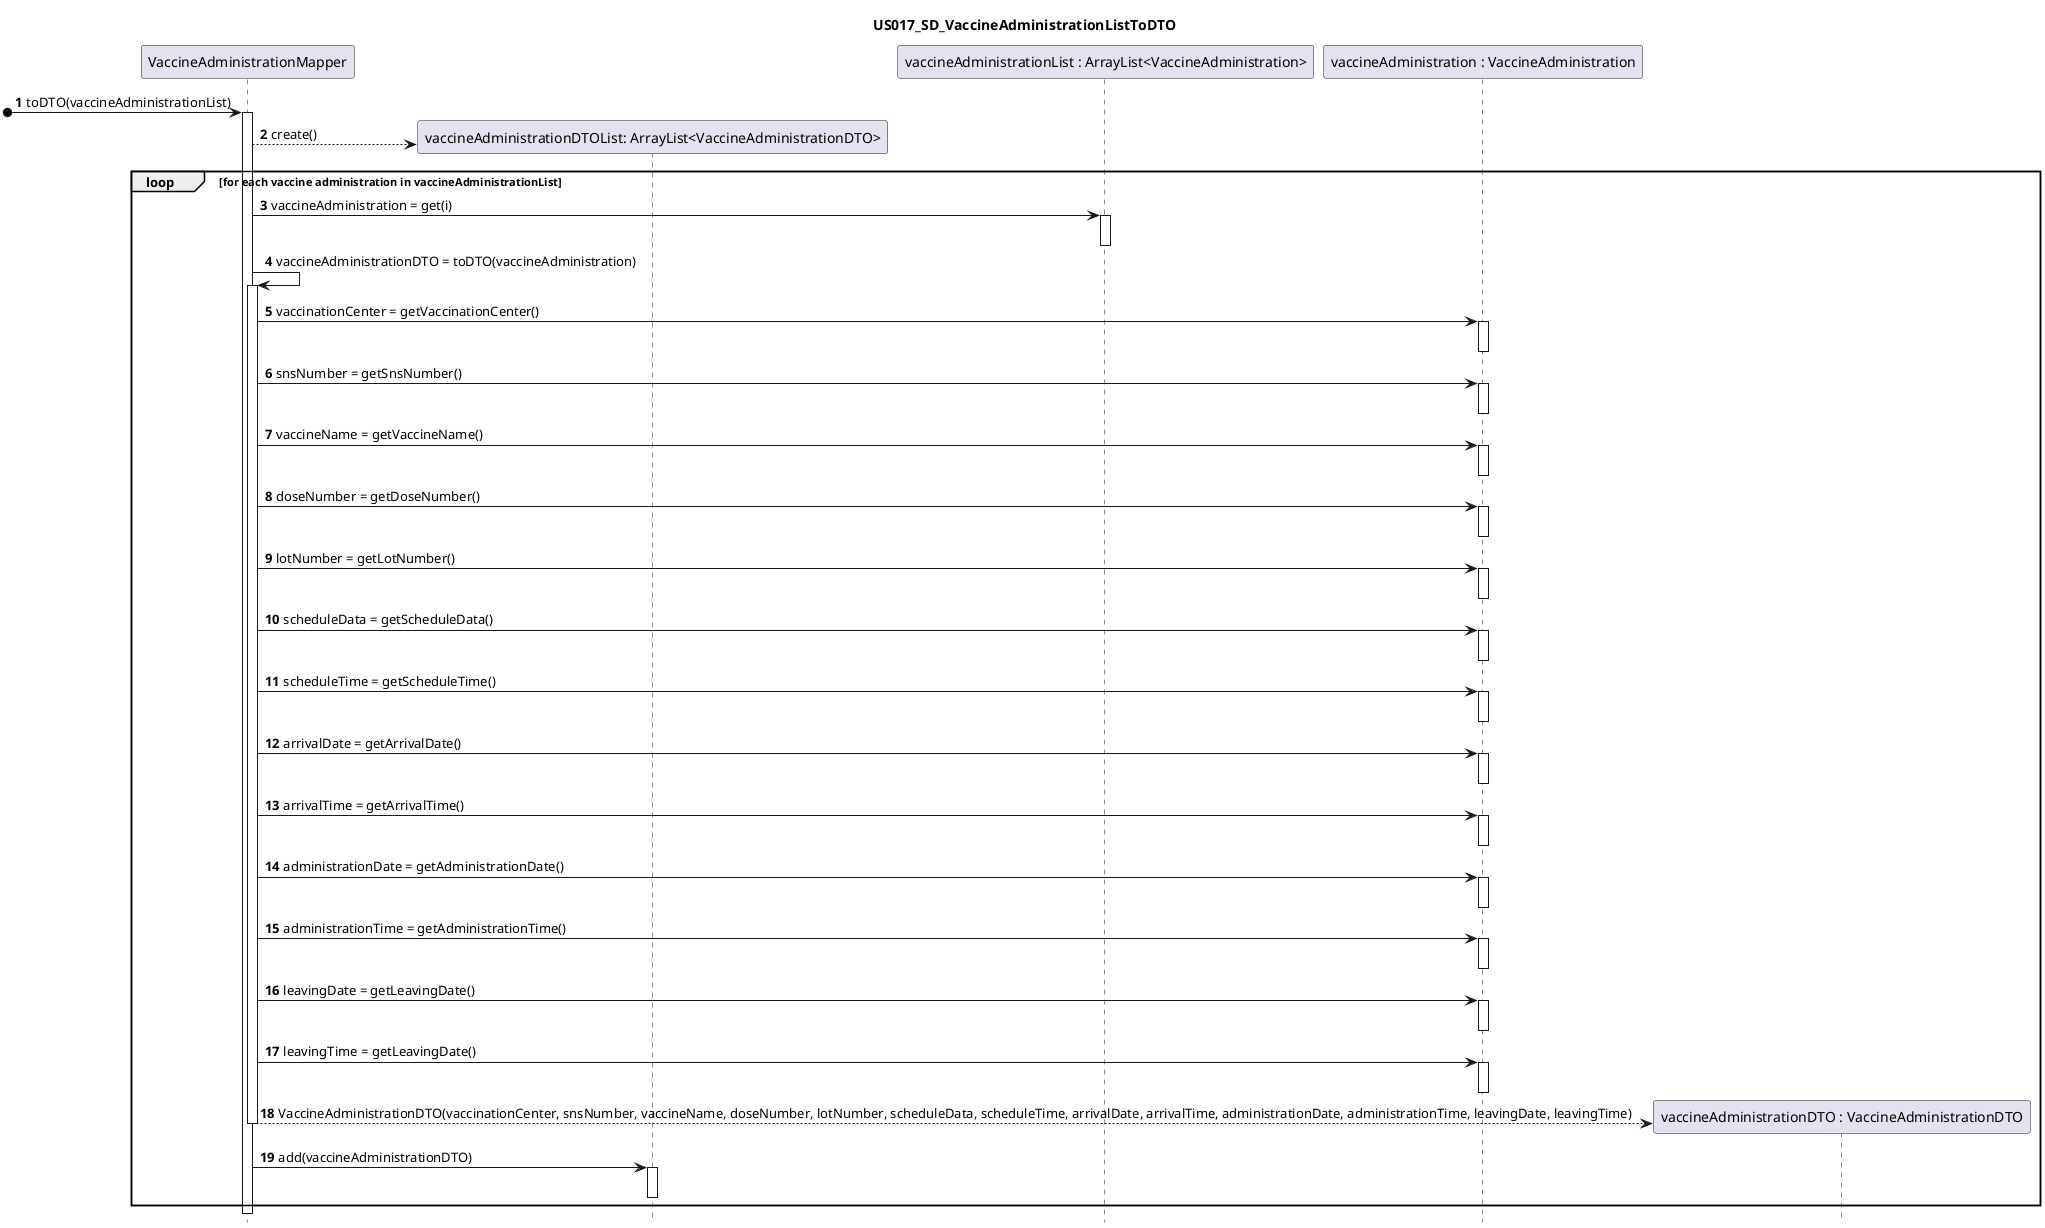 @startuml
title US017_SD_VaccineAdministrationListToDTO
hide footbox
autonumber
participant VaccineAdministrationMapper as VAM
participant "vaccineAdministrationDTOList: ArrayList<VaccineAdministrationDTO>" as DTOList
participant "vaccineAdministrationList : ArrayList<VaccineAdministration>" as list
participant "vaccineAdministration : VaccineAdministration" as VA
participant "vaccineAdministrationDTO : VaccineAdministrationDTO" as DTOObj


[o-> VAM : toDTO(vaccineAdministrationList)
activate VAM
VAM --> DTOList ** : create()
loop for each vaccine administration in vaccineAdministrationList
VAM -> list : vaccineAdministration = get(i)
activate list
deactivate list
VAM -> VAM : vaccineAdministrationDTO = toDTO(vaccineAdministration)
activate VAM
VAM -> VA : vaccinationCenter = getVaccinationCenter()
activate VA
deactivate VA
VAM -> VA : snsNumber = getSnsNumber()
activate VA
deactivate VA
VAM -> VA : vaccineName = getVaccineName()
activate VA
deactivate VA
VAM -> VA : doseNumber = getDoseNumber()
activate VA
deactivate VA
VAM -> VA : lotNumber = getLotNumber()
activate VA
deactivate VA
VAM -> VA : scheduleData = getScheduleData()
activate VA
deactivate VA
VAM -> VA : scheduleTime = getScheduleTime()
activate VA
deactivate VA
VAM -> VA : arrivalDate = getArrivalDate()
activate VA
deactivate VA
VAM -> VA : arrivalTime = getArrivalTime()
activate VA
deactivate VA
VAM -> VA : administrationDate = getAdministrationDate()
activate VA
deactivate VA
VAM -> VA : administrationTime = getAdministrationTime()
activate VA
deactivate VA
VAM -> VA : leavingDate = getLeavingDate()
activate VA
deactivate VA
VAM -> VA : leavingTime = getLeavingDate()
activate VA
deactivate VA
VAM --> DTOObj ** : VaccineAdministrationDTO(vaccinationCenter, snsNumber, vaccineName, doseNumber, lotNumber, scheduleData, scheduleTime, arrivalDate, arrivalTime, administrationDate, administrationTime, leavingDate, leavingTime)
deactivate VAM
VAM -> DTOList : add(vaccineAdministrationDTO)
activate DTOList
deactivate DTOList
end
@enduml
